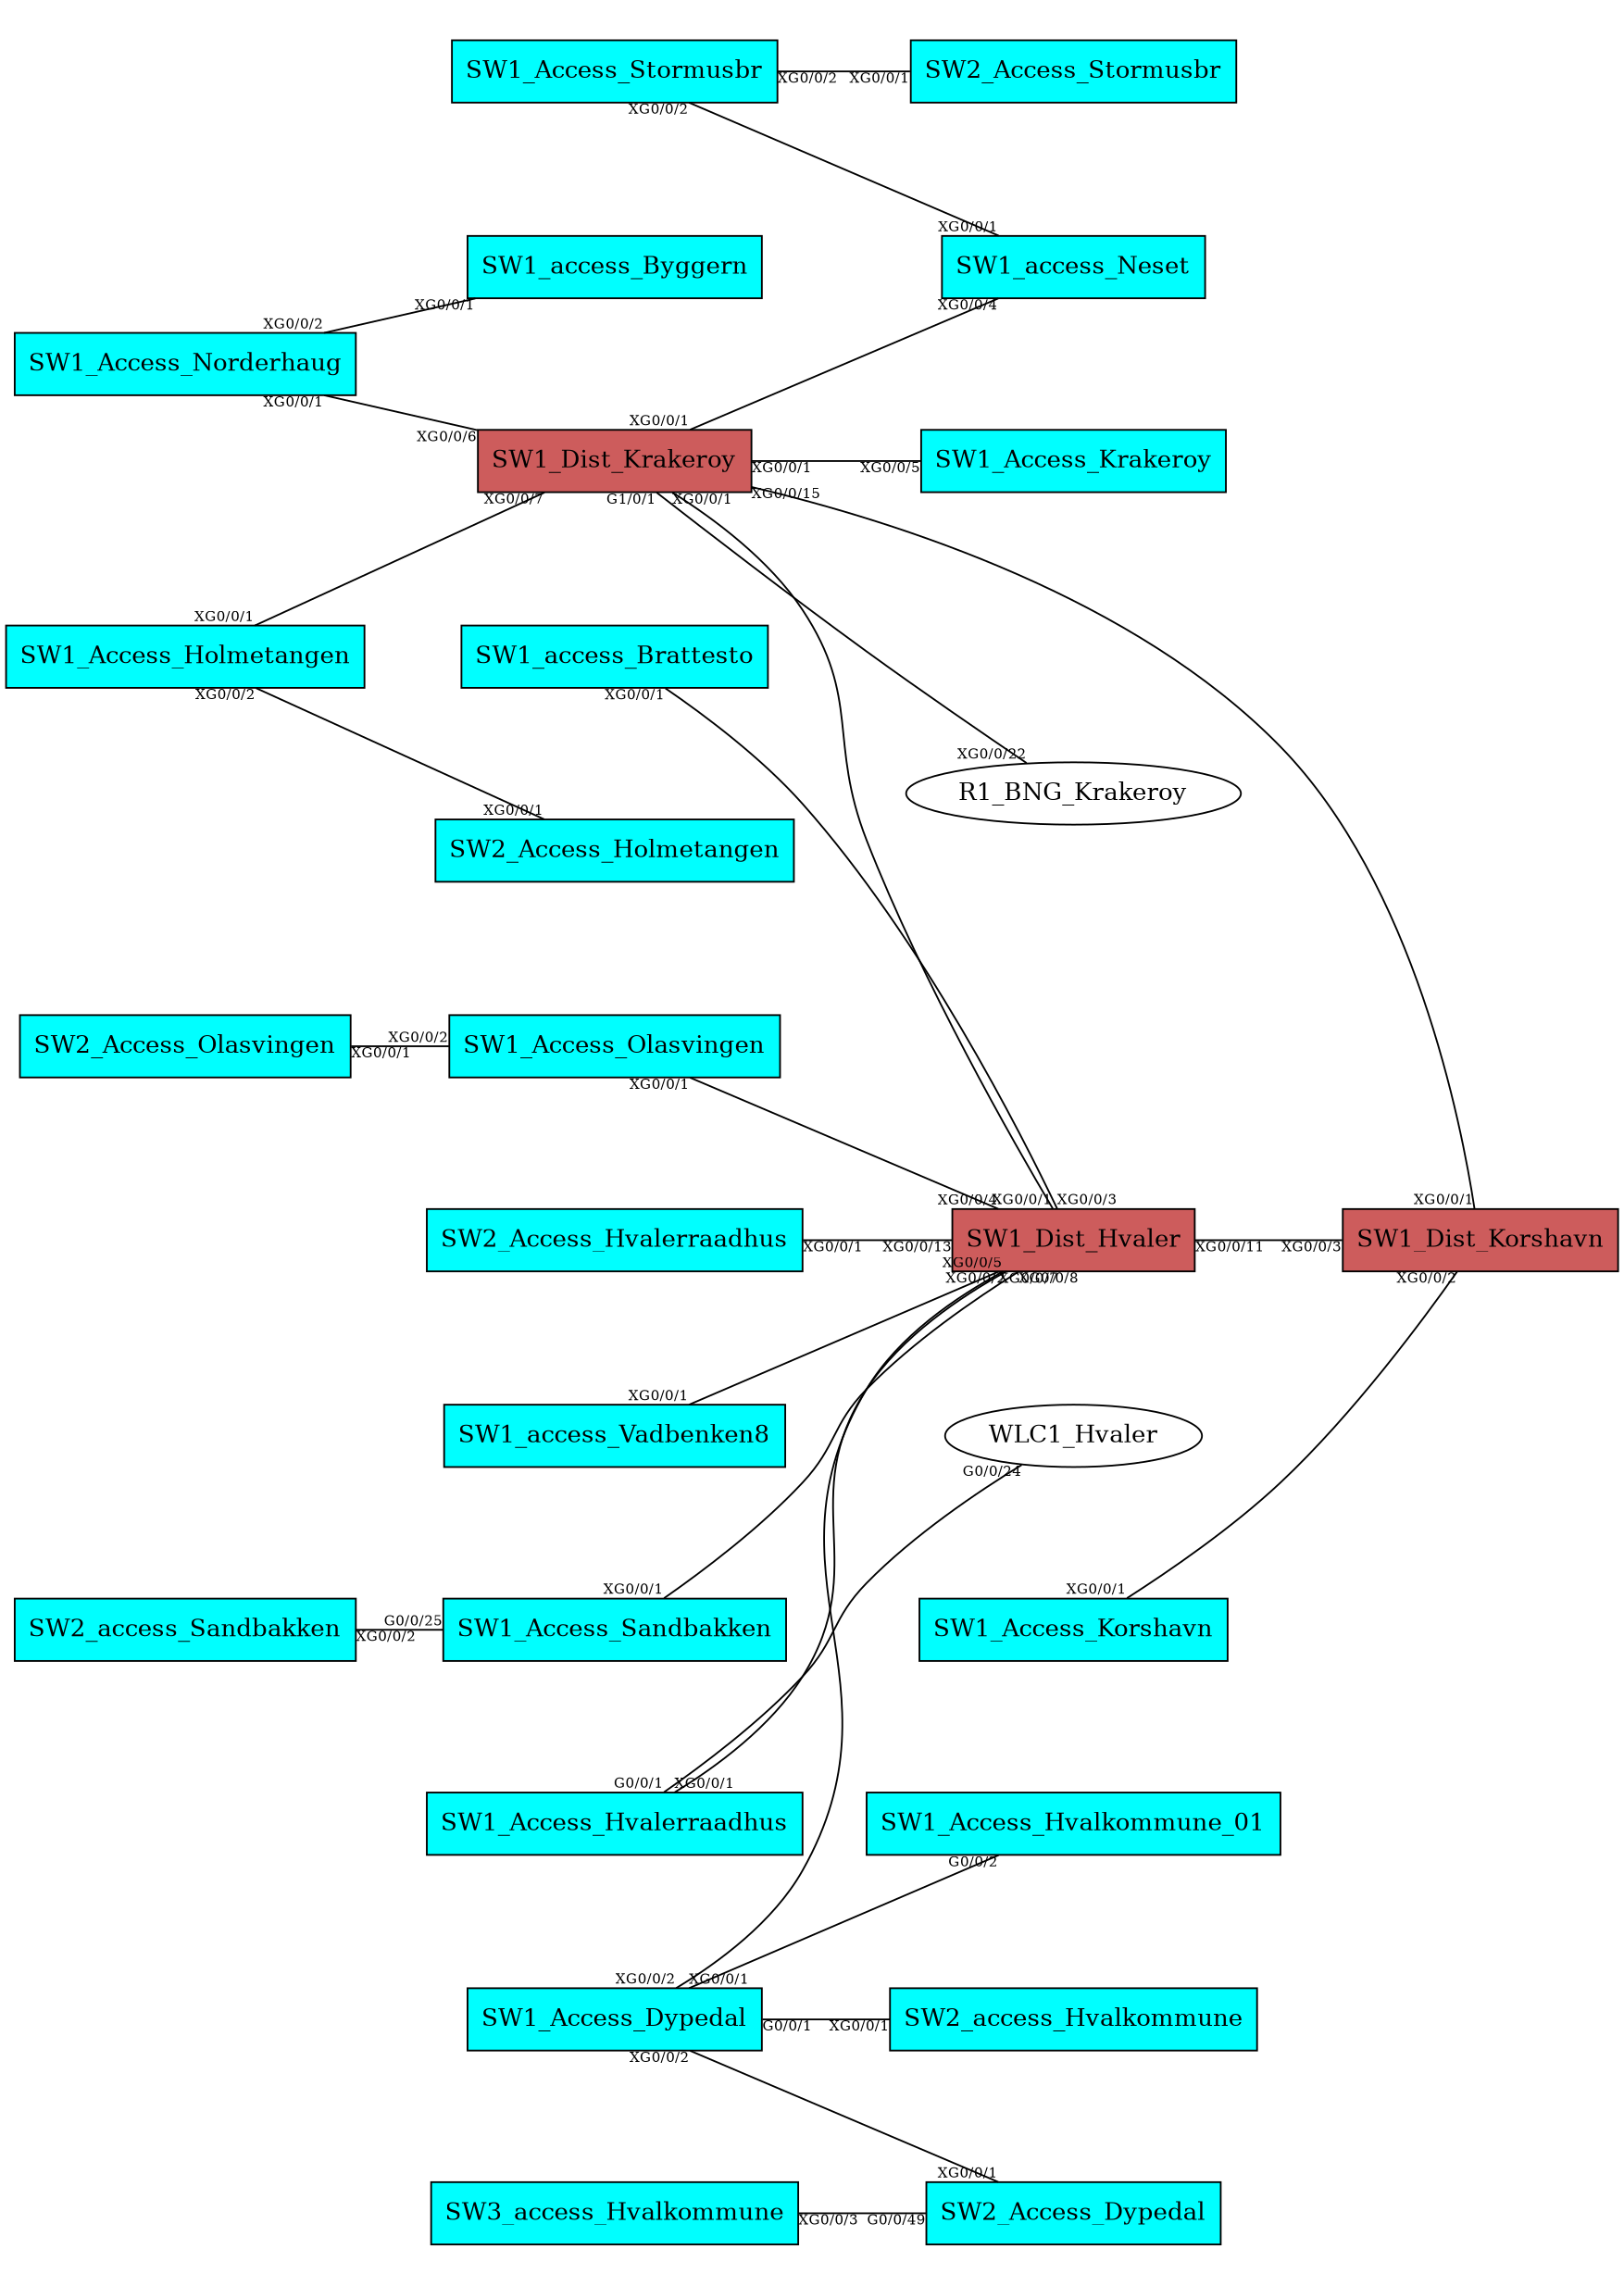 strict graph {
rankdir=LR;
ratio="fill";
size="11.7,16.5!";
margin=0;
SW1_Access_Hvalerraadhus [shape=box, style=filled, fillcolor=cyan];
SW2_access_Sandbakken [shape=box, style=filled, fillcolor=cyan];
SW1_access_Vadbenken8 [shape=box, style=filled, fillcolor=cyan];
SW1_Access_Sandbakken [shape=box, style=filled, fillcolor=cyan];
SW1_access_Brattesto [shape=box, style=filled, fillcolor=cyan];
SW1_access_Neset [shape=box, style=filled, fillcolor=cyan];
SW2_Access_Olasvingen [shape=box, style=filled, fillcolor=cyan];
SW1_Access_Norderhaug [shape=box, style=filled, fillcolor=cyan];
SW1_Access_Olasvingen [shape=box, style=filled, fillcolor=cyan];
SW1_Access_Holmetangen [shape=box, style=filled, fillcolor=cyan];
SW1_Access_Korshavn [shape=box, style=filled, fillcolor=cyan];
SW1_access_Byggern [shape=box, style=filled, fillcolor=cyan];
SW1_Access_Dypedal [shape=box, style=filled, fillcolor=cyan];
SW1_Access_Hvalkommune_01 [shape=box, style=filled, fillcolor=cyan];
SW2_access_Hvalkommune [shape=box, style=filled, fillcolor=cyan];
SW2_Access_Hvalerraadhus [shape=box, style=filled, fillcolor=cyan];
SW3_access_Hvalkommune [shape=box, style=filled, fillcolor=cyan];
SW1_Access_Stormusbr [shape=box, style=filled, fillcolor=cyan];
SW2_Access_Stormusbr [shape=box, style=filled, fillcolor=cyan];
SW1_Dist_Krakeroy [shape=box, style=filled, fillcolor=indianred];
SW2_Access_Holmetangen [shape=box, style=filled, fillcolor=cyan];
SW1_Dist_Hvaler [shape=box, style=filled, fillcolor=indianred];
SW1_Dist_Korshavn [shape=box, style=filled, fillcolor=indianred];
SW1_Access_Hvalerraadhus [shape=box, style=filled, fillcolor=cyan];
SW1_Access_Sandbakken [shape=box, style=filled, fillcolor=cyan];
SW1_access_Vadbenken8 [shape=box, style=filled, fillcolor=cyan];
SW2_access_Sandbakken [shape=box, style=filled, fillcolor=cyan];
SW1_access_Brattesto [shape=box, style=filled, fillcolor=cyan];
SW1_access_Neset [shape=box, style=filled, fillcolor=cyan];
SW2_Access_Dypedal [shape=box, style=filled, fillcolor=cyan];
SW1_Access_Krakeroy [shape=box, style=filled, fillcolor=cyan];
SW2_Access_Olasvingen [shape=box, style=filled, fillcolor=cyan];
SW1_Access_Olasvingen [shape=box, style=filled, fillcolor=cyan];
SW1_Access_Norderhaug [shape=box, style=filled, fillcolor=cyan];
SW1_Access_Holmetangen [shape=box, style=filled, fillcolor=cyan];
SW1_Access_Korshavn [shape=box, style=filled, fillcolor=cyan];
SW1_access_Byggern [shape=box, style=filled, fillcolor=cyan];
SW1_Access_Dypedal [shape=box, style=filled, fillcolor=cyan];
SW2_access_Hvalkommune [shape=box, style=filled, fillcolor=cyan];
SW2_Access_Hvalerraadhus [shape=box, style=filled, fillcolor=cyan];
SW3_access_Hvalkommune [shape=box, style=filled, fillcolor=cyan];
SW1_Access_Stormusbr [shape=box, style=filled, fillcolor=cyan];
SW2_Access_Stormusbr [shape=box, style=filled, fillcolor=cyan];
SW2_Access_Holmetangen [shape=box, style=filled, fillcolor=cyan];
SW1_Dist_Krakeroy [shape=box, style=filled, fillcolor=indianred];
SW1_Dist_Hvaler [shape=box, style=filled, fillcolor=indianred];
SW1_Dist_Korshavn [shape=box, style=filled, fillcolor=indianred];
SW1_Access_Hvalerraadhus -- WLC1_Hvaler [fontsize=8, headlabel="G0/0/24" ,taillabel="G0/0/1"];
SW1_Access_Hvalerraadhus -- SW1_Dist_Hvaler [fontsize=8, headlabel="XG0/0/1" ,taillabel="XG0/0/2"];
SW2_access_Sandbakken -- SW1_Access_Sandbakken [fontsize=8, headlabel="G0/0/25" ,taillabel="XG0/0/2"];
SW1_access_Vadbenken8 -- SW1_Dist_Hvaler [fontsize=8, headlabel="XG0/0/1" ,taillabel="XG0/0/7"];
SW1_Access_Sandbakken -- SW1_Dist_Hvaler [fontsize=8, headlabel="XG0/0/1" ,taillabel="XG0/0/8"];
SW1_Access_Sandbakken -- SW2_access_Sandbakken [fontsize=8, headlabel="XG0/0/2" ,taillabel="G0/0/25"];
SW1_access_Brattesto -- SW1_Dist_Hvaler [fontsize=8, headlabel="XG0/0/1" ,taillabel="XG0/0/3"];
SW2_Access_Olasvingen -- SW1_Access_Olasvingen [fontsize=8, headlabel="XG0/0/1" ,taillabel="XG0/0/2"];
SW1_Access_Norderhaug -- SW1_Dist_Krakeroy [fontsize=8, headlabel="XG0/0/1" ,taillabel="XG0/0/6"];
SW1_Access_Norderhaug -- SW1_access_Byggern [fontsize=8, headlabel="XG0/0/2" ,taillabel="XG0/0/1"];
SW1_Access_Olasvingen -- SW1_Dist_Hvaler [fontsize=8, headlabel="XG0/0/1" ,taillabel="XG0/0/4"];
SW1_Access_Olasvingen -- SW2_Access_Olasvingen [fontsize=8, headlabel="XG0/0/2" ,taillabel="XG0/0/1"];
SW1_Access_Holmetangen -- SW1_Dist_Krakeroy [fontsize=8, headlabel="XG0/0/1" ,taillabel="XG0/0/7"];
SW1_Access_Holmetangen -- SW2_Access_Holmetangen [fontsize=8, headlabel="XG0/0/2" ,taillabel="XG0/0/1"];
SW1_Access_Korshavn -- SW1_Dist_Korshavn [fontsize=8, headlabel="XG0/0/1" ,taillabel="XG0/0/2"];
SW1_access_Byggern -- SW1_Access_Norderhaug [fontsize=8, headlabel="XG0/0/1" ,taillabel="XG0/0/2"];
SW1_Access_Dypedal -- SW2_access_Hvalkommune [fontsize=8, headlabel="G0/0/1" ,taillabel="XG0/0/1"];
SW1_Access_Dypedal -- SW1_Access_Hvalkommune_01 [fontsize=8, headlabel="G0/0/2" ,taillabel="XG0/0/1"];
SW1_Access_Dypedal -- SW2_Access_Dypedal [fontsize=8, headlabel="XG0/0/1" ,taillabel="XG0/0/2"];
SW1_Access_Dypedal -- SW1_Dist_Hvaler [fontsize=8, headlabel="XG0/0/2" ,taillabel="XG0/0/5"];
SW1_Access_Hvalkommune_01 -- SW1_Access_Dypedal [fontsize=8, headlabel="XG0/0/1" ,taillabel="G0/0/2"];
SW2_access_Hvalkommune -- SW1_Access_Dypedal [fontsize=8, headlabel="XG0/0/1" ,taillabel="G0/0/1"];
SW2_Access_Hvalerraadhus -- SW1_Dist_Hvaler [fontsize=8, headlabel="XG0/0/1" ,taillabel="XG0/0/13"];
SW3_access_Hvalkommune -- SW2_Access_Dypedal [fontsize=8, headlabel="G0/0/49" ,taillabel="XG0/0/3"];
SW1_Access_Stormusbr -- SW1_access_Neset [fontsize=8, headlabel="XG0/0/1" ,taillabel="XG0/0/2"];
SW1_Access_Stormusbr -- SW2_Access_Stormusbr [fontsize=8, headlabel="XG0/0/2" ,taillabel="XG0/0/1"];
SW2_Access_Stormusbr -- SW1_Access_Stormusbr [fontsize=8, headlabel="XG0/0/1" ,taillabel="XG0/0/2"];
SW1_Dist_Krakeroy -- SW1_Dist_Hvaler [fontsize=8, headlabel="XG0/0/1" ,taillabel="XG0/0/1"];
SW1_Dist_Krakeroy -- SW1_access_Neset [fontsize=8, headlabel="XG0/0/4" ,taillabel="XG0/0/1"];
SW1_Dist_Krakeroy -- SW1_Access_Krakeroy [fontsize=8, headlabel="XG0/0/5" ,taillabel="XG0/0/1"];
SW1_Dist_Krakeroy -- SW1_Access_Norderhaug [fontsize=8, headlabel="XG0/0/6" ,taillabel="XG0/0/1"];
SW1_Dist_Krakeroy -- SW1_Access_Holmetangen [fontsize=8, headlabel="XG0/0/7" ,taillabel="XG0/0/1"];
SW1_Dist_Krakeroy -- SW1_Dist_Korshavn [fontsize=8, headlabel="XG0/0/15" ,taillabel="XG0/0/1"];
SW1_Dist_Krakeroy -- R1_BNG_Krakeroy [fontsize=8, headlabel="XG0/0/21" ,taillabel="G1/0/0"];
SW1_Dist_Krakeroy -- R1_BNG_Krakeroy [fontsize=8, headlabel="XG0/0/22" ,taillabel="G1/0/1"];
SW2_Access_Holmetangen -- SW1_Access_Holmetangen [fontsize=8, headlabel="XG0/0/1" ,taillabel="XG0/0/2"];
SW1_Dist_Hvaler -- SW1_Dist_Krakeroy [fontsize=8, headlabel="XG0/0/1" ,taillabel="XG0/0/1"];
SW1_Dist_Hvaler -- SW1_Access_Hvalerraadhus [fontsize=8, headlabel="XG0/0/2" ,taillabel="XG0/0/1"];
SW1_Dist_Hvaler -- SW1_access_Brattesto [fontsize=8, headlabel="XG0/0/3" ,taillabel="XG0/0/1"];
SW1_Dist_Hvaler -- SW1_Access_Olasvingen [fontsize=8, headlabel="XG0/0/4" ,taillabel="XG0/0/1"];
SW1_Dist_Hvaler -- SW1_Access_Dypedal [fontsize=8, headlabel="XG0/0/5" ,taillabel="XG0/0/2"];
SW1_Dist_Hvaler -- SW1_access_Vadbenken8 [fontsize=8, headlabel="XG0/0/7" ,taillabel="XG0/0/1"];
SW1_Dist_Hvaler -- SW1_Access_Sandbakken [fontsize=8, headlabel="XG0/0/8" ,taillabel="XG0/0/1"];
SW1_Dist_Hvaler -- SW1_Dist_Korshavn [fontsize=8, headlabel="XG0/0/11" ,taillabel="XG0/0/3"];
SW1_Dist_Hvaler -- SW2_Access_Hvalerraadhus [fontsize=8, headlabel="XG0/0/13" ,taillabel="XG0/0/1"];
SW1_Dist_Korshavn -- SW1_Dist_Krakeroy [fontsize=8, headlabel="XG0/0/1" ,taillabel="XG0/0/15"];
SW1_Dist_Korshavn -- SW1_Access_Korshavn [fontsize=8, headlabel="XG0/0/2" ,taillabel="XG0/0/1"];
SW1_Dist_Korshavn -- SW1_Dist_Hvaler [fontsize=8, headlabel="XG0/0/3" ,taillabel="XG0/0/11"];
SW1_Access_Hvalerraadhus -- WLC1_Hvaler [fontsize=8, headlabel="G0/0/24" ,taillabel="G0/0/1"];
SW1_Access_Hvalerraadhus -- SW1_Dist_Hvaler [fontsize=8, headlabel="XG0/0/1" ,taillabel="XG0/0/2"];
SW1_Access_Sandbakken -- SW1_Dist_Hvaler [fontsize=8, headlabel="XG0/0/1" ,taillabel="XG0/0/8"];
SW1_Access_Sandbakken -- SW2_access_Sandbakken [fontsize=8, headlabel="XG0/0/2" ,taillabel="G0/0/25"];
SW1_access_Vadbenken8 -- SW1_Dist_Hvaler [fontsize=8, headlabel="XG0/0/1" ,taillabel="XG0/0/7"];
SW2_access_Sandbakken -- SW1_Access_Sandbakken [fontsize=8, headlabel="G0/0/25" ,taillabel="XG0/0/2"];
SW1_access_Brattesto -- SW1_Dist_Hvaler [fontsize=8, headlabel="XG0/0/1" ,taillabel="XG0/0/3"];
SW1_access_Neset -- SW1_Dist_Krakeroy [fontsize=8, headlabel="XG0/0/1" ,taillabel="XG0/0/4"];
SW1_access_Neset -- SW1_Access_Stormusbr [fontsize=8, headlabel="XG0/0/2" ,taillabel="XG0/0/1"];
SW2_Access_Dypedal -- SW1_Access_Dypedal [fontsize=8, headlabel="XG0/0/2" ,taillabel="XG0/0/1"];
SW2_Access_Dypedal -- SW3_access_Hvalkommune [fontsize=8, headlabel="XG0/0/3" ,taillabel="G0/0/49"];
SW1_Access_Krakeroy -- SW1_Dist_Krakeroy [fontsize=8, headlabel="XG0/0/1" ,taillabel="XG0/0/5"];
SW2_Access_Olasvingen -- SW1_Access_Olasvingen [fontsize=8, headlabel="XG0/0/1" ,taillabel="XG0/0/2"];
SW1_Access_Olasvingen -- SW1_Dist_Hvaler [fontsize=8, headlabel="XG0/0/1" ,taillabel="XG0/0/4"];
SW1_Access_Olasvingen -- SW2_Access_Olasvingen [fontsize=8, headlabel="XG0/0/2" ,taillabel="XG0/0/1"];
SW1_Access_Norderhaug -- SW1_Dist_Krakeroy [fontsize=8, headlabel="XG0/0/1" ,taillabel="XG0/0/6"];
SW1_Access_Norderhaug -- SW1_access_Byggern [fontsize=8, headlabel="XG0/0/2" ,taillabel="XG0/0/1"];
SW1_Access_Holmetangen -- SW1_Dist_Krakeroy [fontsize=8, headlabel="XG0/0/1" ,taillabel="XG0/0/7"];
SW1_Access_Holmetangen -- SW2_Access_Holmetangen [fontsize=8, headlabel="XG0/0/2" ,taillabel="XG0/0/1"];
SW1_Access_Korshavn -- SW1_Dist_Korshavn [fontsize=8, headlabel="XG0/0/1" ,taillabel="XG0/0/2"];
SW1_access_Byggern -- SW1_Access_Norderhaug [fontsize=8, headlabel="XG0/0/1" ,taillabel="XG0/0/2"];
SW1_Access_Dypedal -- SW2_access_Hvalkommune [fontsize=8, headlabel="G0/0/1" ,taillabel="XG0/0/1"];
SW1_Access_Dypedal -- SW1_Access_Hvalkommune_01 [fontsize=8, headlabel="G0/0/2" ,taillabel="XG0/0/1"];
SW1_Access_Dypedal -- SW2_Access_Dypedal [fontsize=8, headlabel="XG0/0/1" ,taillabel="XG0/0/2"];
SW1_Access_Dypedal -- SW1_Dist_Hvaler [fontsize=8, headlabel="XG0/0/2" ,taillabel="XG0/0/5"];
SW2_access_Hvalkommune -- SW1_Access_Dypedal [fontsize=8, headlabel="XG0/0/1" ,taillabel="G0/0/1"];
SW2_Access_Hvalerraadhus -- SW1_Dist_Hvaler [fontsize=8, headlabel="XG0/0/1" ,taillabel="XG0/0/13"];
SW3_access_Hvalkommune -- SW2_Access_Dypedal [fontsize=8, headlabel="G0/0/49" ,taillabel="XG0/0/3"];
SW1_Access_Stormusbr -- SW1_access_Neset [fontsize=8, headlabel="XG0/0/1" ,taillabel="XG0/0/2"];
SW1_Access_Stormusbr -- SW2_Access_Stormusbr [fontsize=8, headlabel="XG0/0/2" ,taillabel="XG0/0/1"];
SW2_Access_Stormusbr -- SW1_Access_Stormusbr [fontsize=8, headlabel="XG0/0/1" ,taillabel="XG0/0/2"];
SW2_Access_Holmetangen -- SW1_Access_Holmetangen [fontsize=8, headlabel="XG0/0/1" ,taillabel="XG0/0/2"];
SW1_Dist_Krakeroy -- SW1_Dist_Hvaler [fontsize=8, headlabel="XG0/0/1" ,taillabel="XG0/0/1"];
SW1_Dist_Krakeroy -- SW1_access_Neset [fontsize=8, headlabel="XG0/0/4" ,taillabel="XG0/0/1"];
SW1_Dist_Krakeroy -- SW1_Access_Krakeroy [fontsize=8, headlabel="XG0/0/5" ,taillabel="XG0/0/1"];
SW1_Dist_Krakeroy -- SW1_Access_Norderhaug [fontsize=8, headlabel="XG0/0/6" ,taillabel="XG0/0/1"];
SW1_Dist_Krakeroy -- SW1_Access_Holmetangen [fontsize=8, headlabel="XG0/0/7" ,taillabel="XG0/0/1"];
SW1_Dist_Krakeroy -- SW1_Dist_Korshavn [fontsize=8, headlabel="XG0/0/15" ,taillabel="XG0/0/1"];
SW1_Dist_Krakeroy -- R1_BNG_Krakeroy [fontsize=8, headlabel="XG0/0/21" ,taillabel="G1/0/0"];
SW1_Dist_Krakeroy -- R1_BNG_Krakeroy [fontsize=8, headlabel="XG0/0/22" ,taillabel="G1/0/1"];
SW1_Dist_Hvaler -- SW1_Dist_Krakeroy [fontsize=8, headlabel="XG0/0/1" ,taillabel="XG0/0/1"];
SW1_Dist_Hvaler -- SW1_Access_Hvalerraadhus [fontsize=8, headlabel="XG0/0/2" ,taillabel="XG0/0/1"];
SW1_Dist_Hvaler -- SW1_access_Brattesto [fontsize=8, headlabel="XG0/0/3" ,taillabel="XG0/0/1"];
SW1_Dist_Hvaler -- SW1_Access_Olasvingen [fontsize=8, headlabel="XG0/0/4" ,taillabel="XG0/0/1"];
SW1_Dist_Hvaler -- SW1_Access_Dypedal [fontsize=8, headlabel="XG0/0/5" ,taillabel="XG0/0/2"];
SW1_Dist_Hvaler -- SW1_access_Vadbenken8 [fontsize=8, headlabel="XG0/0/7" ,taillabel="XG0/0/1"];
SW1_Dist_Hvaler -- SW1_Access_Sandbakken [fontsize=8, headlabel="XG0/0/8" ,taillabel="XG0/0/1"];
SW1_Dist_Hvaler -- SW1_Dist_Korshavn [fontsize=8, headlabel="XG0/0/11" ,taillabel="XG0/0/3"];
SW1_Dist_Hvaler -- SW2_Access_Hvalerraadhus [fontsize=8, headlabel="XG0/0/13" ,taillabel="XG0/0/1"];
SW1_Dist_Korshavn -- SW1_Dist_Krakeroy [fontsize=8, headlabel="XG0/0/1" ,taillabel="XG0/0/15"];
SW1_Dist_Korshavn -- SW1_Access_Korshavn [fontsize=8, headlabel="XG0/0/2" ,taillabel="XG0/0/1"];
SW1_Dist_Korshavn -- SW1_Dist_Hvaler [fontsize=8, headlabel="XG0/0/3" ,taillabel="XG0/0/11"];
}
